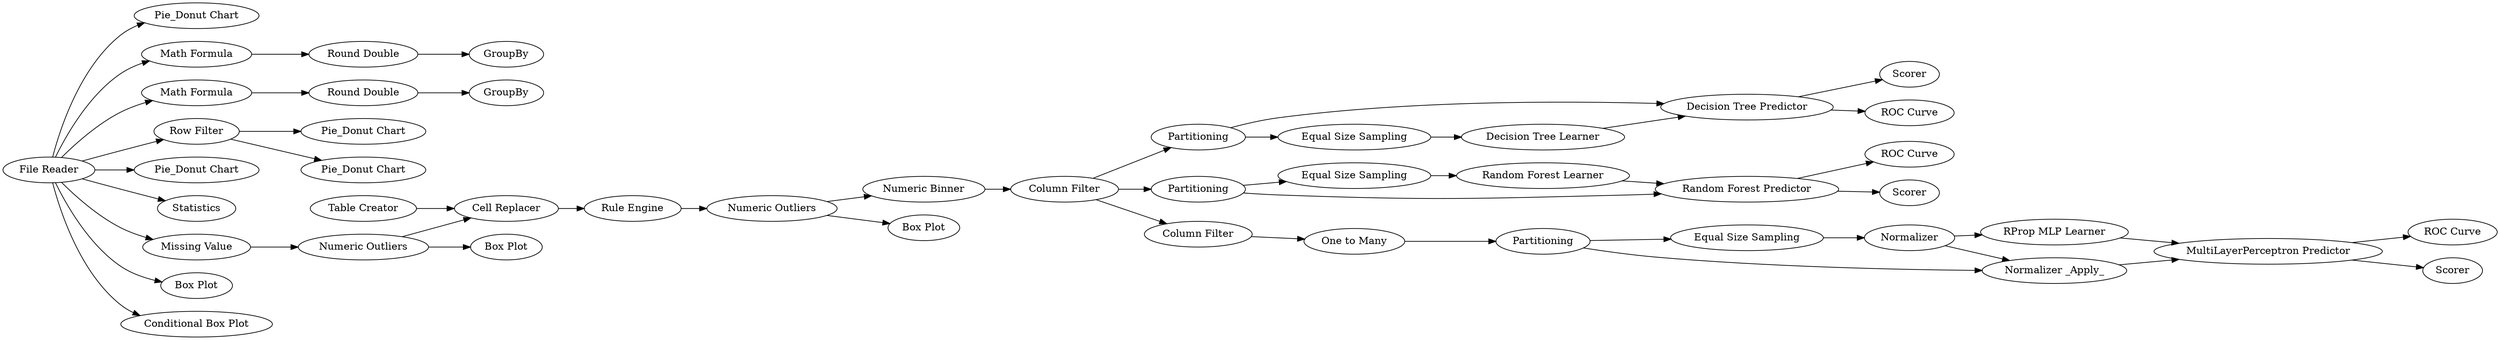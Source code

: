 digraph {
	1 [label="File Reader"]
	2 [label="Pie_Donut Chart"]
	5 [label="Math Formula"]
	10 [label="Math Formula"]
	18 [label="Round Double"]
	21 [label=GroupBy]
	22 [label=GroupBy]
	23 [label="Round Double"]
	25 [label="Pie_Donut Chart"]
	27 [label="Row Filter"]
	28 [label="Pie_Donut Chart"]
	29 [label="Pie_Donut Chart"]
	39 [label=Statistics]
	40 [label="Missing Value"]
	41 [label="Box Plot"]
	45 [label="Cell Replacer"]
	51 [label="Numeric Outliers"]
	52 [label="Rule Engine"]
	55 [label="Numeric Binner"]
	56 [label="Table Creator"]
	58 [label="Numeric Outliers"]
	59 [label="Box Plot"]
	60 [label="Box Plot"]
	61 [label="Column Filter"]
	63 [label="Conditional Box Plot"]
	64 [label=Partitioning]
	65 [label="Decision Tree Learner"]
	66 [label="Decision Tree Predictor"]
	67 [label="Equal Size Sampling"]
	68 [label=Scorer]
	69 [label="ROC Curve"]
	71 [label=Partitioning]
	72 [label="Equal Size Sampling"]
	73 [label=Normalizer]
	74 [label="Normalizer _Apply_"]
	75 [label="RProp MLP Learner"]
	76 [label="MultiLayerPerceptron Predictor"]
	77 [label="ROC Curve"]
	78 [label=Scorer]
	79 [label=Partitioning]
	80 [label="Equal Size Sampling"]
	81 [label="Random Forest Learner"]
	82 [label="Random Forest Predictor"]
	84 [label="ROC Curve"]
	86 [label=Scorer]
	87 [label="Column Filter"]
	88 [label="One to Many"]
	1 -> 2
	1 -> 5
	1 -> 10
	1 -> 27
	1 -> 28
	1 -> 39
	1 -> 41
	1 -> 40
	1 -> 63
	5 -> 18
	10 -> 23
	18 -> 21
	23 -> 22
	27 -> 25
	27 -> 29
	40 -> 58
	45 -> 52
	51 -> 55
	51 -> 60
	52 -> 51
	55 -> 61
	56 -> 45
	58 -> 59
	58 -> 45
	61 -> 87
	61 -> 79
	61 -> 64
	64 -> 66
	64 -> 67
	65 -> 66
	66 -> 68
	66 -> 69
	67 -> 65
	71 -> 74
	71 -> 72
	72 -> 73
	73 -> 75
	73 -> 74
	74 -> 76
	75 -> 76
	76 -> 77
	76 -> 78
	79 -> 82
	79 -> 80
	80 -> 81
	81 -> 82
	82 -> 86
	82 -> 84
	87 -> 88
	88 -> 71
	rankdir=LR
}
